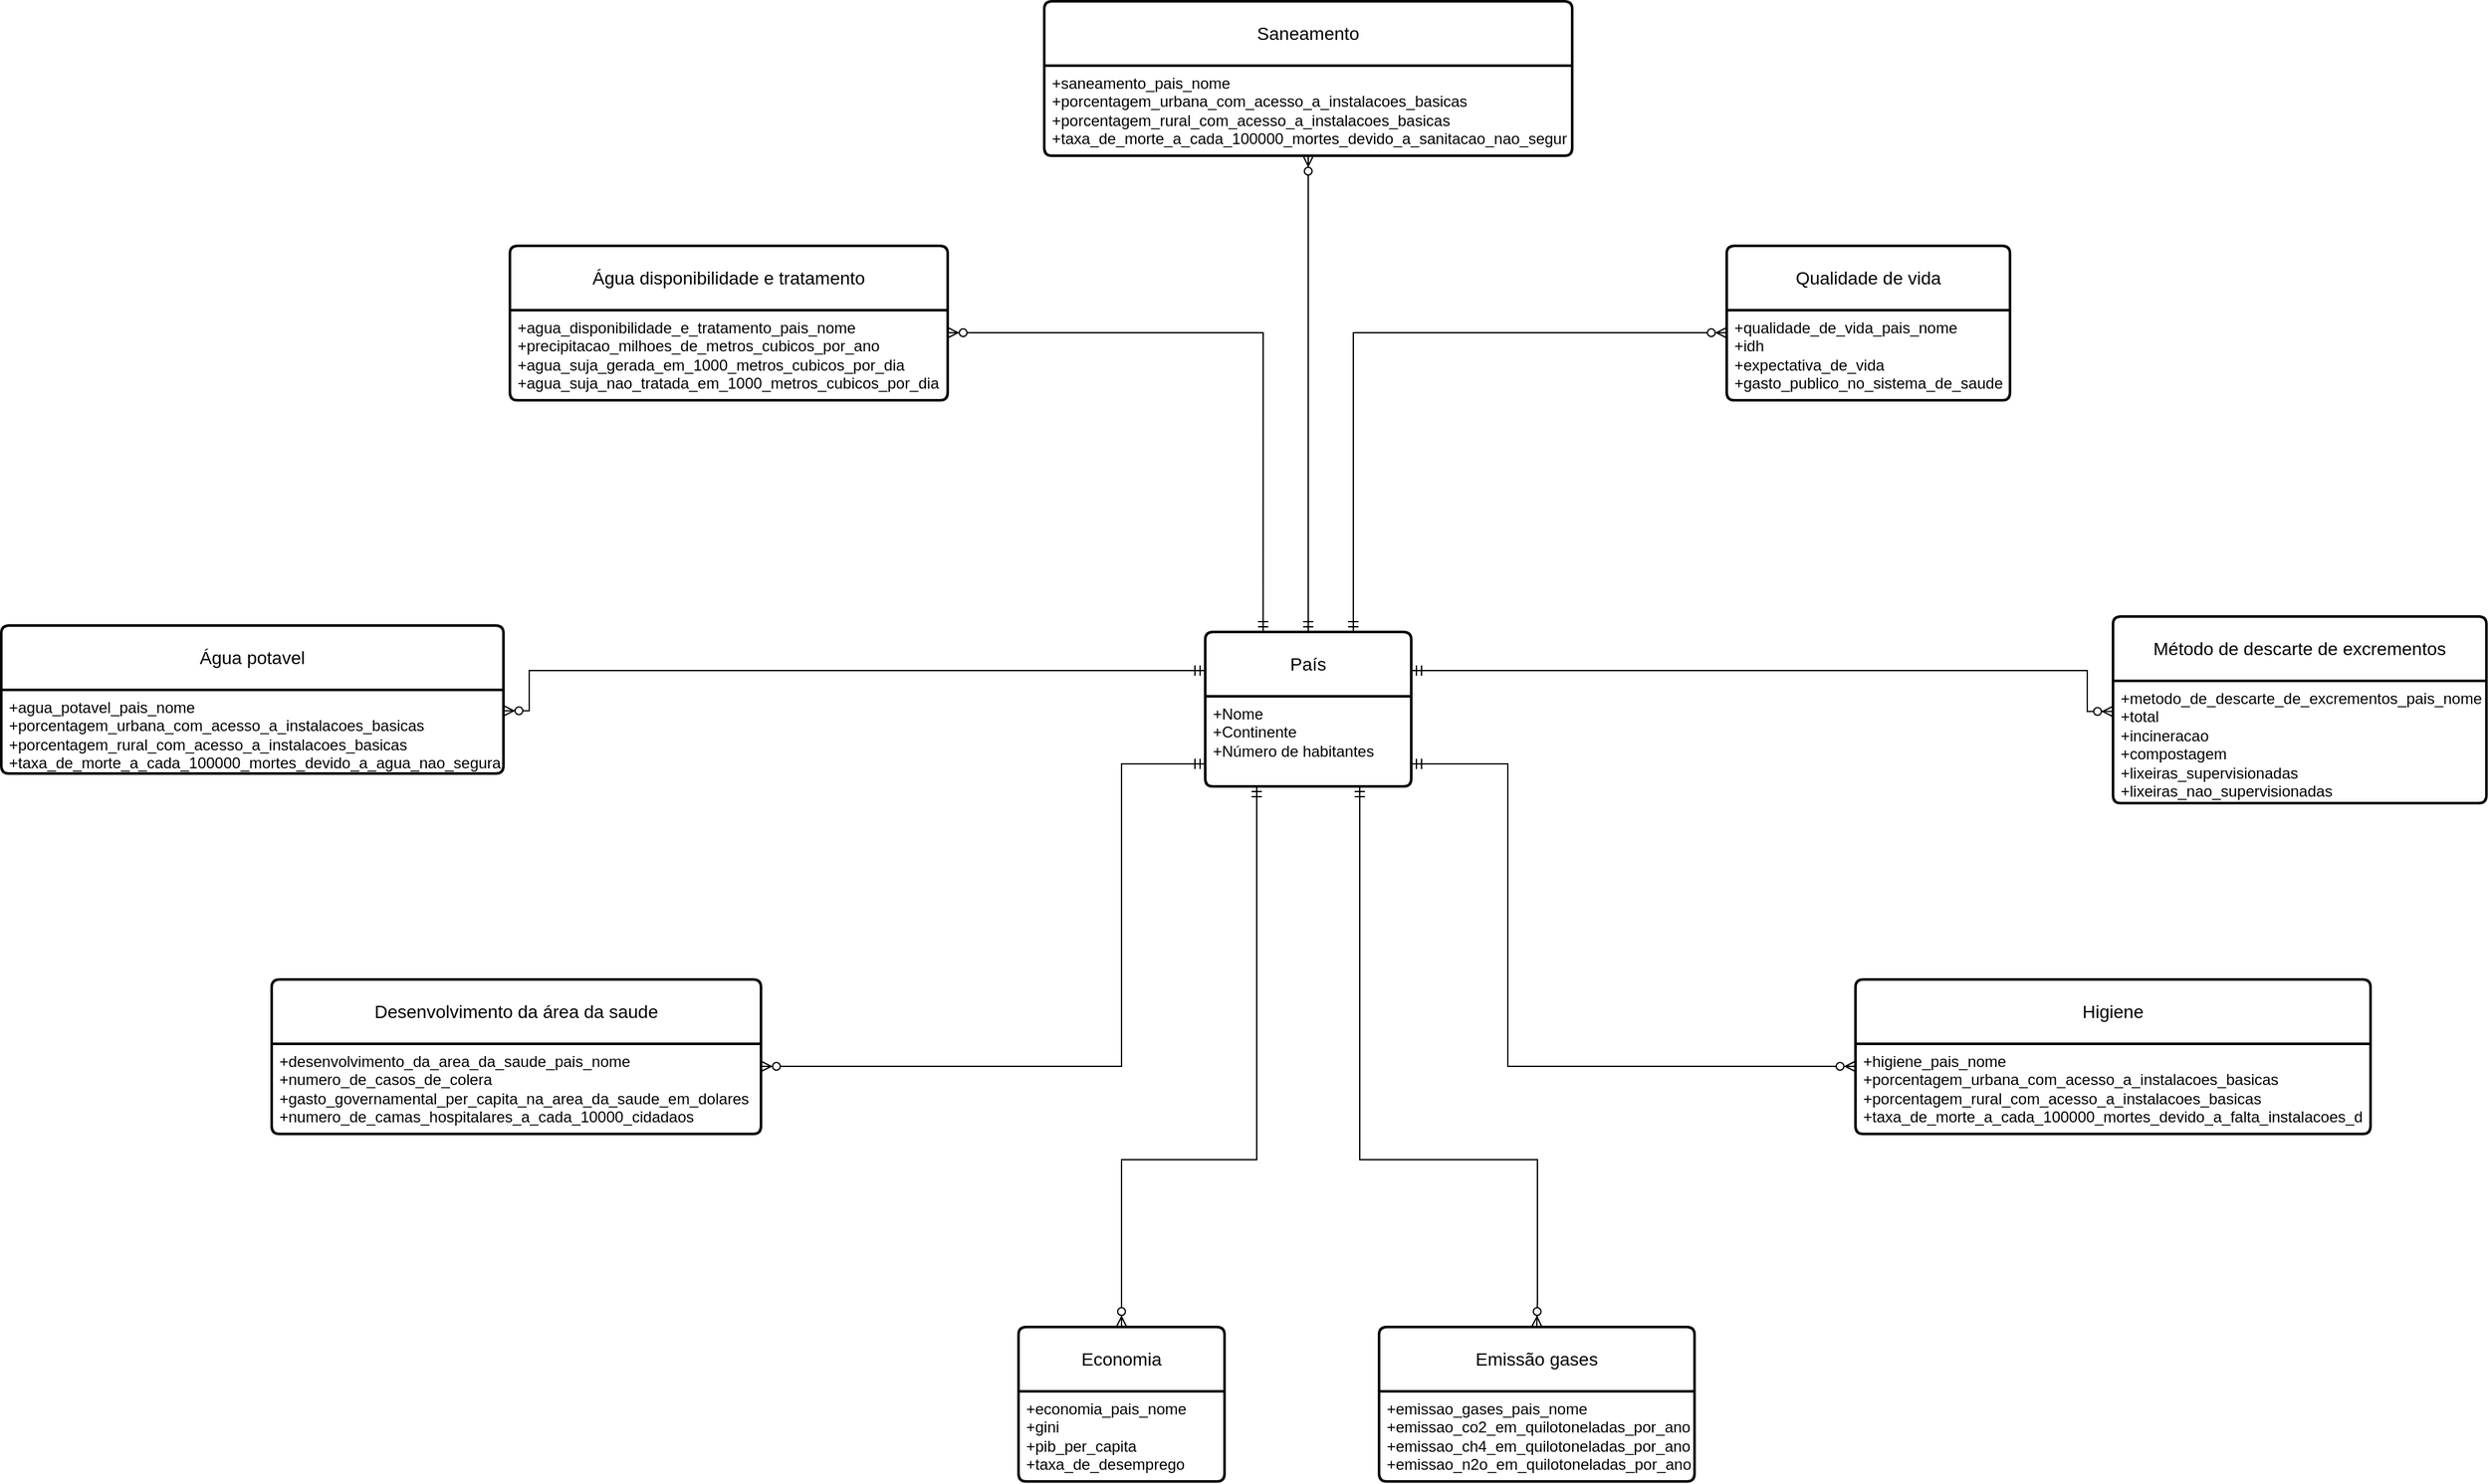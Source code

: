 <mxfile version="26.1.3">
  <diagram id="R2lEEEUBdFMjLlhIrx00" name="Modelo">
    <mxGraphModel dx="2537" dy="1993" grid="1" gridSize="10" guides="1" tooltips="1" connect="1" arrows="1" fold="1" page="1" pageScale="1" pageWidth="850" pageHeight="1100" math="0" shadow="0" extFonts="Permanent Marker^https://fonts.googleapis.com/css?family=Permanent+Marker">
      <root>
        <mxCell id="0" />
        <mxCell id="1" parent="0" />
        <mxCell id="vPKgbdXYmVlZKoyfis51-1" value="País" style="swimlane;childLayout=stackLayout;horizontal=1;startSize=50;horizontalStack=0;rounded=1;fontSize=14;fontStyle=0;strokeWidth=2;resizeParent=0;resizeLast=1;shadow=0;dashed=0;align=center;arcSize=4;whiteSpace=wrap;html=1;" vertex="1" parent="1">
          <mxGeometry x="345" y="490" width="160" height="120" as="geometry" />
        </mxCell>
        <mxCell id="vPKgbdXYmVlZKoyfis51-2" value="+Nome&lt;br&gt;+Continente&lt;br&gt;+Número de habitantes" style="align=left;strokeColor=none;fillColor=none;spacingLeft=4;spacingRight=4;fontSize=12;verticalAlign=top;resizable=0;rotatable=0;part=1;html=1;whiteSpace=wrap;" vertex="1" parent="vPKgbdXYmVlZKoyfis51-1">
          <mxGeometry y="50" width="160" height="70" as="geometry" />
        </mxCell>
        <mxCell id="vPKgbdXYmVlZKoyfis51-3" value="Saneamento" style="swimlane;childLayout=stackLayout;horizontal=1;startSize=50;horizontalStack=0;rounded=1;fontSize=14;fontStyle=0;strokeWidth=2;resizeParent=0;resizeLast=1;shadow=0;dashed=0;align=center;arcSize=4;whiteSpace=wrap;html=1;" vertex="1" parent="1">
          <mxGeometry x="220" width="410" height="120" as="geometry" />
        </mxCell>
        <mxCell id="vPKgbdXYmVlZKoyfis51-4" value="+saneamento_pais_nome&lt;br&gt;&lt;div&gt;+porcentagem_urbana_com_acesso_a_instalacoes_basicas&lt;/div&gt;&lt;div&gt;+porcentagem_rural_com_acesso_a_instalacoes_basicas&lt;/div&gt;&lt;div&gt;+taxa_de_morte_a_cada_100000_mortes_devido_a_sanitacao_nao_segur&lt;br&gt;&lt;/div&gt;" style="align=left;strokeColor=none;fillColor=none;spacingLeft=4;spacingRight=4;fontSize=12;verticalAlign=top;resizable=0;rotatable=0;part=1;html=1;whiteSpace=wrap;" vertex="1" parent="vPKgbdXYmVlZKoyfis51-3">
          <mxGeometry y="50" width="410" height="70" as="geometry" />
        </mxCell>
        <mxCell id="vPKgbdXYmVlZKoyfis51-5" value="Qualidade de vida" style="swimlane;childLayout=stackLayout;horizontal=1;startSize=50;horizontalStack=0;rounded=1;fontSize=14;fontStyle=0;strokeWidth=2;resizeParent=0;resizeLast=1;shadow=0;dashed=0;align=center;arcSize=4;whiteSpace=wrap;html=1;" vertex="1" parent="1">
          <mxGeometry x="750" y="190" width="220" height="120" as="geometry" />
        </mxCell>
        <mxCell id="vPKgbdXYmVlZKoyfis51-6" value="+qualidade_de_vida_pais_nome&lt;br&gt;&lt;div&gt;+idh&lt;/div&gt;&lt;div&gt;+expectativa_de_vida&lt;/div&gt;&lt;div&gt;+gasto_publico_no_sistema_de_saude&lt;br&gt;&lt;/div&gt;" style="align=left;strokeColor=none;fillColor=none;spacingLeft=4;spacingRight=4;fontSize=12;verticalAlign=top;resizable=0;rotatable=0;part=1;html=1;whiteSpace=wrap;" vertex="1" parent="vPKgbdXYmVlZKoyfis51-5">
          <mxGeometry y="50" width="220" height="70" as="geometry" />
        </mxCell>
        <mxCell id="vPKgbdXYmVlZKoyfis51-7" value="Método de descarte de excrementos" style="swimlane;childLayout=stackLayout;horizontal=1;startSize=50;horizontalStack=0;rounded=1;fontSize=14;fontStyle=0;strokeWidth=2;resizeParent=0;resizeLast=1;shadow=0;dashed=0;align=center;arcSize=4;whiteSpace=wrap;html=1;" vertex="1" parent="1">
          <mxGeometry x="1050" y="478" width="290" height="145" as="geometry" />
        </mxCell>
        <mxCell id="vPKgbdXYmVlZKoyfis51-8" value="+metodo_de_descarte_de_excrementos_pais_nome&lt;br&gt;&lt;div&gt;+total&lt;/div&gt;&lt;div&gt;+incineracao&lt;/div&gt;&lt;div&gt;+compostagem&lt;/div&gt;&lt;div&gt;+lixeiras_supervisionadas&lt;/div&gt;&lt;div&gt;+lixeiras_nao_supervisionadas&lt;br&gt;&lt;/div&gt;" style="align=left;strokeColor=none;fillColor=none;spacingLeft=4;spacingRight=4;fontSize=12;verticalAlign=top;resizable=0;rotatable=0;part=1;html=1;whiteSpace=wrap;" vertex="1" parent="vPKgbdXYmVlZKoyfis51-7">
          <mxGeometry y="50" width="290" height="95" as="geometry" />
        </mxCell>
        <mxCell id="vPKgbdXYmVlZKoyfis51-9" value="Água potavel" style="swimlane;childLayout=stackLayout;horizontal=1;startSize=50;horizontalStack=0;rounded=1;fontSize=14;fontStyle=0;strokeWidth=2;resizeParent=0;resizeLast=1;shadow=0;dashed=0;align=center;arcSize=4;whiteSpace=wrap;html=1;" vertex="1" parent="1">
          <mxGeometry x="-590" y="485" width="390" height="115" as="geometry" />
        </mxCell>
        <mxCell id="vPKgbdXYmVlZKoyfis51-10" value="+agua_potavel_pais_nome&lt;br&gt;&lt;div&gt;+porcentagem_urbana_com_acesso_a_instalacoes_basicas&lt;/div&gt;&lt;div&gt;+porcentagem_rural_com_acesso_a_instalacoes_basicas&lt;/div&gt;&lt;div&gt;+taxa_de_morte_a_cada_100000_mortes_devido_a_agua_nao_segura&lt;br&gt;&lt;/div&gt;" style="align=left;strokeColor=none;fillColor=none;spacingLeft=4;spacingRight=4;fontSize=12;verticalAlign=top;resizable=0;rotatable=0;part=1;html=1;whiteSpace=wrap;" vertex="1" parent="vPKgbdXYmVlZKoyfis51-9">
          <mxGeometry y="50" width="390" height="65" as="geometry" />
        </mxCell>
        <mxCell id="vPKgbdXYmVlZKoyfis51-11" value="&lt;div&gt;Água disponibilidade e tratamento&lt;/div&gt;" style="swimlane;childLayout=stackLayout;horizontal=1;startSize=50;horizontalStack=0;rounded=1;fontSize=14;fontStyle=0;strokeWidth=2;resizeParent=0;resizeLast=1;shadow=0;dashed=0;align=center;arcSize=4;whiteSpace=wrap;html=1;" vertex="1" parent="1">
          <mxGeometry x="-195" y="190" width="340" height="120" as="geometry" />
        </mxCell>
        <mxCell id="vPKgbdXYmVlZKoyfis51-12" value="+agua_disponibilidade_e_tratamento_pais_nome&lt;br&gt;&lt;div&gt;+precipitacao_milhoes_de_metros_cubicos_por_ano&lt;/div&gt;&lt;div&gt;+agua_suja_gerada_em_1000_metros_cubicos_por_dia&lt;/div&gt;&lt;div&gt;+agua_suja_nao_tratada_em_1000_metros_cubicos_por_dia&lt;br&gt;&lt;/div&gt;" style="align=left;strokeColor=none;fillColor=none;spacingLeft=4;spacingRight=4;fontSize=12;verticalAlign=top;resizable=0;rotatable=0;part=1;html=1;whiteSpace=wrap;" vertex="1" parent="vPKgbdXYmVlZKoyfis51-11">
          <mxGeometry y="50" width="340" height="70" as="geometry" />
        </mxCell>
        <mxCell id="1CNGwIIPbJIcyTMvGspf-1" style="edgeStyle=orthogonalEdgeStyle;rounded=0;orthogonalLoop=1;jettySize=auto;html=1;exitX=0.5;exitY=1;exitDx=0;exitDy=0;" edge="1" parent="vPKgbdXYmVlZKoyfis51-11" source="vPKgbdXYmVlZKoyfis51-12" target="vPKgbdXYmVlZKoyfis51-12">
          <mxGeometry relative="1" as="geometry" />
        </mxCell>
        <mxCell id="vPKgbdXYmVlZKoyfis51-13" value="Desenvolvimento da área da saude" style="swimlane;childLayout=stackLayout;horizontal=1;startSize=50;horizontalStack=0;rounded=1;fontSize=14;fontStyle=0;strokeWidth=2;resizeParent=0;resizeLast=1;shadow=0;dashed=0;align=center;arcSize=4;whiteSpace=wrap;html=1;" vertex="1" parent="1">
          <mxGeometry x="-380" y="760" width="380" height="120" as="geometry" />
        </mxCell>
        <mxCell id="vPKgbdXYmVlZKoyfis51-14" value="+desenvolvimento_da_area_da_saude_pais_nome&lt;br&gt;&lt;div&gt;+numero_de_casos_de_colera&lt;/div&gt;&lt;div&gt;+gasto_governamental_per_capita_na_area_da_saude_em_dolares&lt;/div&gt;&lt;div&gt;+numero_de_camas_hospitalares_a_cada_10000_cidadaos&lt;br&gt;&lt;/div&gt;" style="align=left;strokeColor=none;fillColor=none;spacingLeft=4;spacingRight=4;fontSize=12;verticalAlign=top;resizable=0;rotatable=0;part=1;html=1;whiteSpace=wrap;" vertex="1" parent="vPKgbdXYmVlZKoyfis51-13">
          <mxGeometry y="50" width="380" height="70" as="geometry" />
        </mxCell>
        <mxCell id="vPKgbdXYmVlZKoyfis51-15" value="Emissão gases" style="swimlane;childLayout=stackLayout;horizontal=1;startSize=50;horizontalStack=0;rounded=1;fontSize=14;fontStyle=0;strokeWidth=2;resizeParent=0;resizeLast=1;shadow=0;dashed=0;align=center;arcSize=4;whiteSpace=wrap;html=1;" vertex="1" parent="1">
          <mxGeometry x="480" y="1030" width="245" height="120" as="geometry" />
        </mxCell>
        <mxCell id="vPKgbdXYmVlZKoyfis51-16" value="+emissao_gases_pais_nome&lt;br&gt;&lt;div&gt;+emissao_co2_em_quilotoneladas_por_ano&lt;/div&gt;&lt;div&gt;+emissao_ch4_em_quilotoneladas_por_ano&lt;/div&gt;&lt;div&gt;+emissao_n2o_em_quilotoneladas_por_ano&lt;br&gt;&lt;/div&gt;" style="align=left;strokeColor=none;fillColor=none;spacingLeft=4;spacingRight=4;fontSize=12;verticalAlign=top;resizable=0;rotatable=0;part=1;html=1;whiteSpace=wrap;" vertex="1" parent="vPKgbdXYmVlZKoyfis51-15">
          <mxGeometry y="50" width="245" height="70" as="geometry" />
        </mxCell>
        <mxCell id="vPKgbdXYmVlZKoyfis51-17" value="Economia" style="swimlane;childLayout=stackLayout;horizontal=1;startSize=50;horizontalStack=0;rounded=1;fontSize=14;fontStyle=0;strokeWidth=2;resizeParent=0;resizeLast=1;shadow=0;dashed=0;align=center;arcSize=4;whiteSpace=wrap;html=1;" vertex="1" parent="1">
          <mxGeometry x="200" y="1030" width="160" height="120" as="geometry" />
        </mxCell>
        <mxCell id="vPKgbdXYmVlZKoyfis51-18" value="+economia_pais_nome&lt;br&gt;&lt;div&gt;+gini&lt;/div&gt;&lt;div&gt;+pib_per_capita&lt;/div&gt;&lt;div&gt;+taxa_de_desemprego&lt;br&gt;&lt;/div&gt;" style="align=left;strokeColor=none;fillColor=none;spacingLeft=4;spacingRight=4;fontSize=12;verticalAlign=top;resizable=0;rotatable=0;part=1;html=1;whiteSpace=wrap;" vertex="1" parent="vPKgbdXYmVlZKoyfis51-17">
          <mxGeometry y="50" width="160" height="70" as="geometry" />
        </mxCell>
        <mxCell id="vPKgbdXYmVlZKoyfis51-19" value="Higiene" style="swimlane;childLayout=stackLayout;horizontal=1;startSize=50;horizontalStack=0;rounded=1;fontSize=14;fontStyle=0;strokeWidth=2;resizeParent=0;resizeLast=1;shadow=0;dashed=0;align=center;arcSize=4;whiteSpace=wrap;html=1;" vertex="1" parent="1">
          <mxGeometry x="850" y="760" width="400" height="120" as="geometry" />
        </mxCell>
        <mxCell id="vPKgbdXYmVlZKoyfis51-20" value="+higiene_pais_nome&lt;br&gt;&lt;div&gt;+porcentagem_urbana_com_acesso_a_instalacoes_basicas&lt;/div&gt;&lt;div&gt;+porcentagem_rural_com_acesso_a_instalacoes_basicas&lt;/div&gt;&lt;div&gt;+taxa_de_morte_a_cada_100000_mortes_devido_a_falta_instalacoes_d&lt;br&gt;&lt;/div&gt;" style="align=left;strokeColor=none;fillColor=none;spacingLeft=4;spacingRight=4;fontSize=12;verticalAlign=top;resizable=0;rotatable=0;part=1;html=1;whiteSpace=wrap;" vertex="1" parent="vPKgbdXYmVlZKoyfis51-19">
          <mxGeometry y="50" width="400" height="70" as="geometry" />
        </mxCell>
        <mxCell id="vPKgbdXYmVlZKoyfis51-26" value="" style="edgeStyle=orthogonalEdgeStyle;fontSize=12;html=1;endArrow=ERzeroToMany;startArrow=ERmandOne;rounded=0;exitX=0.5;exitY=0;exitDx=0;exitDy=0;entryX=0.5;entryY=1;entryDx=0;entryDy=0;" edge="1" parent="1" source="vPKgbdXYmVlZKoyfis51-1" target="vPKgbdXYmVlZKoyfis51-4">
          <mxGeometry width="100" height="100" relative="1" as="geometry">
            <mxPoint x="440" y="400" as="sourcePoint" />
            <mxPoint x="540" y="300" as="targetPoint" />
            <Array as="points" />
          </mxGeometry>
        </mxCell>
        <mxCell id="vPKgbdXYmVlZKoyfis51-27" value="" style="edgeStyle=orthogonalEdgeStyle;fontSize=12;html=1;endArrow=ERzeroToMany;startArrow=ERmandOne;rounded=0;exitX=0.281;exitY=0;exitDx=0;exitDy=0;exitPerimeter=0;entryX=1;entryY=0.25;entryDx=0;entryDy=0;" edge="1" parent="1" source="vPKgbdXYmVlZKoyfis51-1" target="vPKgbdXYmVlZKoyfis51-12">
          <mxGeometry width="100" height="100" relative="1" as="geometry">
            <mxPoint x="270" y="390" as="sourcePoint" />
            <mxPoint x="160" y="270" as="targetPoint" />
            <Array as="points">
              <mxPoint x="390" y="258" />
            </Array>
          </mxGeometry>
        </mxCell>
        <mxCell id="vPKgbdXYmVlZKoyfis51-28" value="" style="edgeStyle=orthogonalEdgeStyle;fontSize=12;html=1;endArrow=ERzeroToMany;startArrow=ERmandOne;rounded=0;entryX=0;entryY=0.25;entryDx=0;entryDy=0;" edge="1" parent="1" target="vPKgbdXYmVlZKoyfis51-6">
          <mxGeometry width="100" height="100" relative="1" as="geometry">
            <mxPoint x="460" y="490" as="sourcePoint" />
            <mxPoint x="720" y="260" as="targetPoint" />
            <Array as="points">
              <mxPoint x="460" y="490" />
              <mxPoint x="460" y="260" />
            </Array>
          </mxGeometry>
        </mxCell>
        <mxCell id="vPKgbdXYmVlZKoyfis51-29" value="" style="edgeStyle=orthogonalEdgeStyle;fontSize=12;html=1;endArrow=ERzeroToMany;startArrow=ERmandOne;rounded=0;exitX=0;exitY=0.25;exitDx=0;exitDy=0;entryX=1;entryY=0.25;entryDx=0;entryDy=0;" edge="1" parent="1" source="vPKgbdXYmVlZKoyfis51-1" target="vPKgbdXYmVlZKoyfis51-10">
          <mxGeometry width="100" height="100" relative="1" as="geometry">
            <mxPoint x="60" y="540" as="sourcePoint" />
            <mxPoint x="160" y="440" as="targetPoint" />
            <Array as="points">
              <mxPoint x="-180" y="520" />
              <mxPoint x="-180" y="551" />
            </Array>
          </mxGeometry>
        </mxCell>
        <mxCell id="vPKgbdXYmVlZKoyfis51-30" value="" style="edgeStyle=orthogonalEdgeStyle;fontSize=12;html=1;endArrow=ERzeroToMany;startArrow=ERmandOne;rounded=0;exitX=0;exitY=0.75;exitDx=0;exitDy=0;entryX=1;entryY=0.25;entryDx=0;entryDy=0;" edge="1" parent="1" source="vPKgbdXYmVlZKoyfis51-2" target="vPKgbdXYmVlZKoyfis51-14">
          <mxGeometry width="100" height="100" relative="1" as="geometry">
            <mxPoint x="110" y="670" as="sourcePoint" />
            <mxPoint x="210" y="650" as="targetPoint" />
            <Array as="points">
              <mxPoint x="280" y="593" />
              <mxPoint x="280" y="828" />
            </Array>
          </mxGeometry>
        </mxCell>
        <mxCell id="vPKgbdXYmVlZKoyfis51-31" value="" style="edgeStyle=orthogonalEdgeStyle;fontSize=12;html=1;endArrow=ERzeroToMany;startArrow=ERmandOne;rounded=0;exitX=0.25;exitY=1;exitDx=0;exitDy=0;entryX=0.5;entryY=0;entryDx=0;entryDy=0;" edge="1" parent="1" source="vPKgbdXYmVlZKoyfis51-2" target="vPKgbdXYmVlZKoyfis51-17">
          <mxGeometry width="100" height="100" relative="1" as="geometry">
            <mxPoint x="360" y="880" as="sourcePoint" />
            <mxPoint x="460" y="780" as="targetPoint" />
            <Array as="points">
              <mxPoint x="385" y="900" />
              <mxPoint x="280" y="900" />
            </Array>
          </mxGeometry>
        </mxCell>
        <mxCell id="vPKgbdXYmVlZKoyfis51-32" value="" style="edgeStyle=orthogonalEdgeStyle;fontSize=12;html=1;endArrow=ERzeroToMany;startArrow=ERmandOne;rounded=0;exitX=0.75;exitY=1;exitDx=0;exitDy=0;entryX=0.5;entryY=0;entryDx=0;entryDy=0;" edge="1" parent="1" source="vPKgbdXYmVlZKoyfis51-2" target="vPKgbdXYmVlZKoyfis51-15">
          <mxGeometry width="100" height="100" relative="1" as="geometry">
            <mxPoint x="460" y="800" as="sourcePoint" />
            <mxPoint x="560" y="700" as="targetPoint" />
            <Array as="points">
              <mxPoint x="465" y="900" />
              <mxPoint x="603" y="900" />
              <mxPoint x="603" y="1010" />
            </Array>
          </mxGeometry>
        </mxCell>
        <mxCell id="vPKgbdXYmVlZKoyfis51-33" value="" style="edgeStyle=orthogonalEdgeStyle;fontSize=12;html=1;endArrow=ERzeroToMany;startArrow=ERmandOne;rounded=0;exitX=1;exitY=0.25;exitDx=0;exitDy=0;entryX=0;entryY=0.25;entryDx=0;entryDy=0;" edge="1" parent="1" source="vPKgbdXYmVlZKoyfis51-1" target="vPKgbdXYmVlZKoyfis51-8">
          <mxGeometry width="100" height="100" relative="1" as="geometry">
            <mxPoint x="560" y="530" as="sourcePoint" />
            <mxPoint x="660" y="430" as="targetPoint" />
            <Array as="points">
              <mxPoint x="1030" y="520" />
              <mxPoint x="1030" y="552" />
            </Array>
          </mxGeometry>
        </mxCell>
        <mxCell id="vPKgbdXYmVlZKoyfis51-34" value="" style="edgeStyle=orthogonalEdgeStyle;fontSize=12;html=1;endArrow=ERzeroToMany;startArrow=ERmandOne;rounded=0;exitX=1;exitY=0.75;exitDx=0;exitDy=0;entryX=0;entryY=0.25;entryDx=0;entryDy=0;" edge="1" parent="1" source="vPKgbdXYmVlZKoyfis51-2" target="vPKgbdXYmVlZKoyfis51-20">
          <mxGeometry width="100" height="100" relative="1" as="geometry">
            <mxPoint x="530" y="600" as="sourcePoint" />
            <mxPoint x="630" y="500" as="targetPoint" />
            <Array as="points">
              <mxPoint x="580" y="593" />
              <mxPoint x="580" y="828" />
            </Array>
          </mxGeometry>
        </mxCell>
      </root>
    </mxGraphModel>
  </diagram>
</mxfile>
